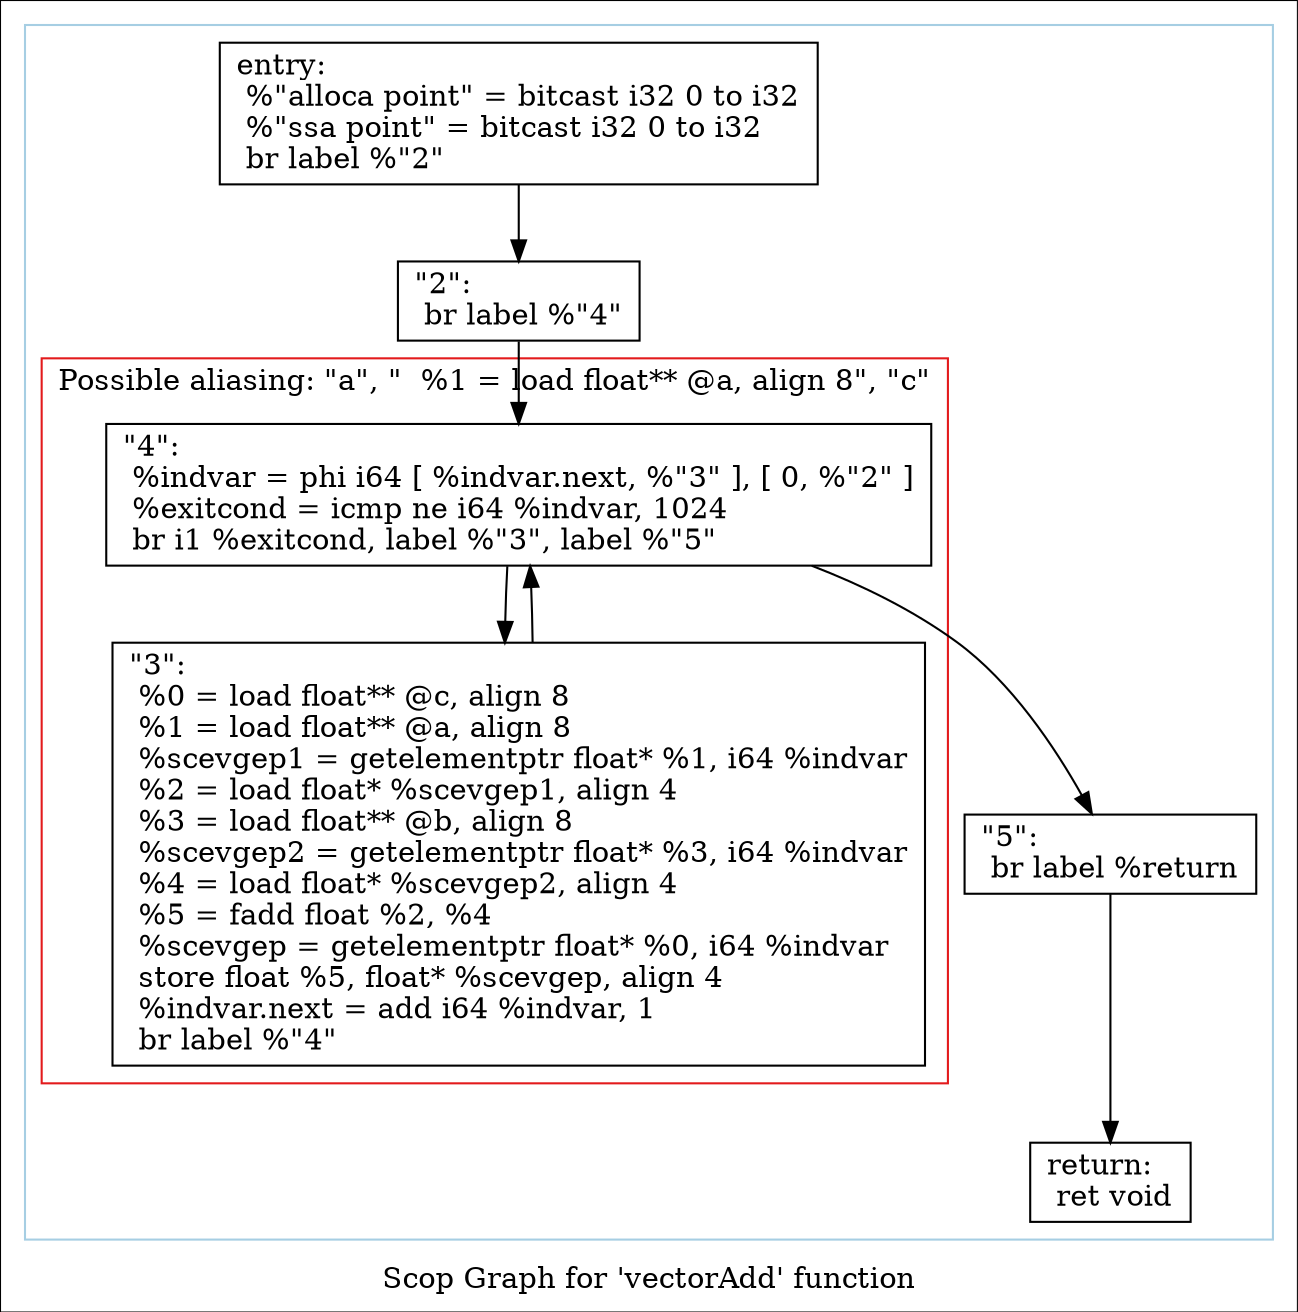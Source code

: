 digraph "Scop Graph for 'vectorAdd' function" {
	label="Scop Graph for 'vectorAdd' function";

	Node0x1f74470 [shape=record,label="{entry:\l  %\"alloca point\" = bitcast i32 0 to i32\l  %\"ssa point\" = bitcast i32 0 to i32\l  br label %\"2\"\l}"];
	Node0x1f74470 -> Node0x1f74490;
	Node0x1f74490 [shape=record,label="{\"2\":                                              \l  br label %\"4\"\l}"];
	Node0x1f74490 -> Node0x1f738b0;
	Node0x1f738b0 [shape=record,label="{\"4\":                                              \l  %indvar = phi i64 [ %indvar.next, %\"3\" ], [ 0, %\"2\" ]\l  %exitcond = icmp ne i64 %indvar, 1024\l  br i1 %exitcond, label %\"3\", label %\"5\"\l}"];
	Node0x1f738b0 -> Node0x1f743d0;
	Node0x1f738b0 -> Node0x1f73740;
	Node0x1f743d0 [shape=record,label="{\"3\":                                              \l  %0 = load float** @c, align 8\l  %1 = load float** @a, align 8\l  %scevgep1 = getelementptr float* %1, i64 %indvar\l  %2 = load float* %scevgep1, align 4\l  %3 = load float** @b, align 8\l  %scevgep2 = getelementptr float* %3, i64 %indvar\l  %4 = load float* %scevgep2, align 4\l  %5 = fadd float %2, %4\l  %scevgep = getelementptr float* %0, i64 %indvar\l  store float %5, float* %scevgep, align 4\l  %indvar.next = add i64 %indvar, 1\l  br label %\"4\"\l}"];
	Node0x1f743d0 -> Node0x1f738b0[constraint=false];
	Node0x1f73740 [shape=record,label="{\"5\":                                              \l  br label %return\l}"];
	Node0x1f73740 -> Node0x1f73820;
	Node0x1f73820 [shape=record,label="{return:                                           \l  ret void\l}"];
	colorscheme = "paired12"
        subgraph cluster_0x1f6e360 {
          label = "";
          style = solid;
          color = 1
          subgraph cluster_0x1f6e9f0 {
            label = "Possible aliasing: \"a\", \"  %1 = load float** @a, align 8\", \"c\"";
            style = solid;
            color = 6
            Node0x1f738b0;
            Node0x1f743d0;
          }
          Node0x1f74470;
          Node0x1f74490;
          Node0x1f73740;
          Node0x1f73820;
        }
}
